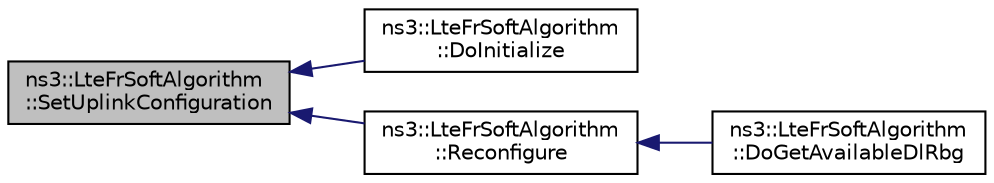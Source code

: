 digraph "ns3::LteFrSoftAlgorithm::SetUplinkConfiguration"
{
  edge [fontname="Helvetica",fontsize="10",labelfontname="Helvetica",labelfontsize="10"];
  node [fontname="Helvetica",fontsize="10",shape=record];
  rankdir="LR";
  Node1 [label="ns3::LteFrSoftAlgorithm\l::SetUplinkConfiguration",height=0.2,width=0.4,color="black", fillcolor="grey75", style="filled", fontcolor="black"];
  Node1 -> Node2 [dir="back",color="midnightblue",fontsize="10",style="solid"];
  Node2 [label="ns3::LteFrSoftAlgorithm\l::DoInitialize",height=0.2,width=0.4,color="black", fillcolor="white", style="filled",URL="$d6/dd1/classns3_1_1LteFrSoftAlgorithm.html#a7780359fd9a2d6ff828d3db4b80b91af"];
  Node1 -> Node3 [dir="back",color="midnightblue",fontsize="10",style="solid"];
  Node3 [label="ns3::LteFrSoftAlgorithm\l::Reconfigure",height=0.2,width=0.4,color="black", fillcolor="white", style="filled",URL="$d6/dd1/classns3_1_1LteFrSoftAlgorithm.html#a3b6031f6c090a085bfbdf42b67bc819f",tooltip="Automatic FR reconfiguration. "];
  Node3 -> Node4 [dir="back",color="midnightblue",fontsize="10",style="solid"];
  Node4 [label="ns3::LteFrSoftAlgorithm\l::DoGetAvailableDlRbg",height=0.2,width=0.4,color="black", fillcolor="white", style="filled",URL="$d6/dd1/classns3_1_1LteFrSoftAlgorithm.html#a66a16addf83f5938a9f297321238d027",tooltip="Implementation of LteFfrSapProvider::GetAvailableDlRbg. "];
}
